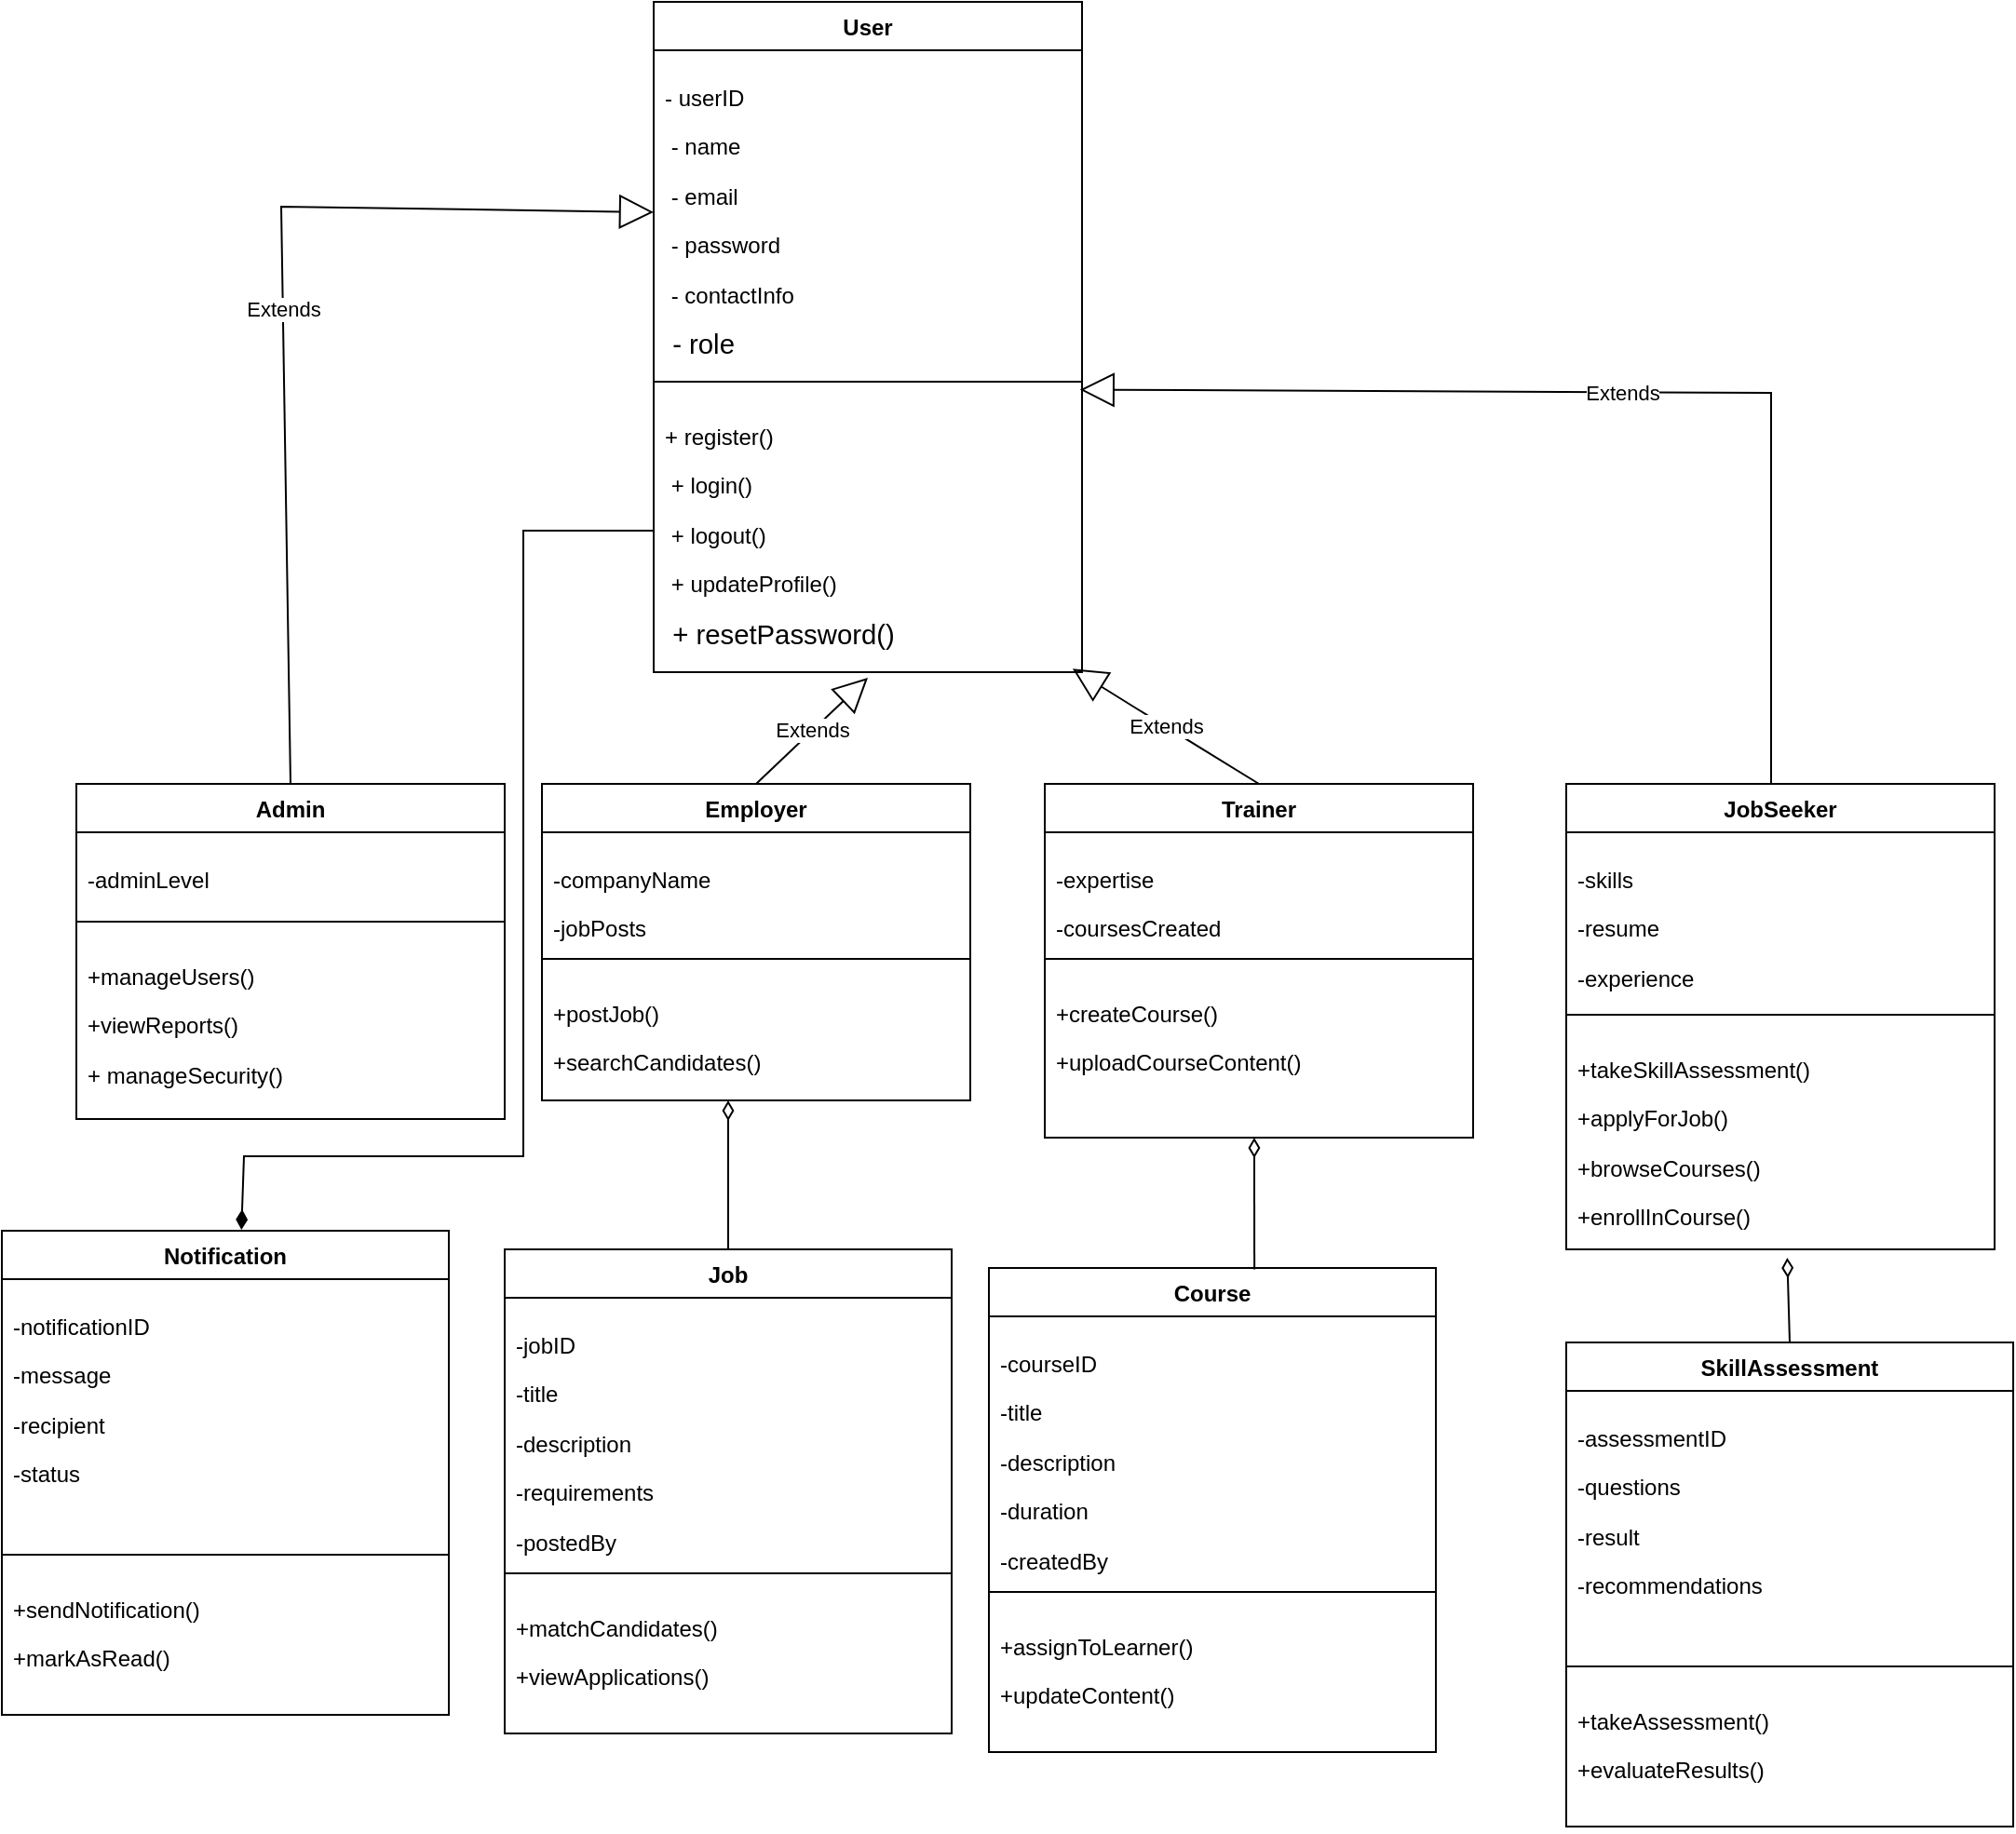<mxfile version="24.8.4">
  <diagram name="Page-1" id="CrLthFBTei8RshZk1S5P">
    <mxGraphModel dx="2806" dy="1062" grid="1" gridSize="10" guides="1" tooltips="1" connect="1" arrows="1" fold="1" page="1" pageScale="1" pageWidth="850" pageHeight="1100" math="0" shadow="0">
      <root>
        <mxCell id="0" />
        <mxCell id="1" parent="0" />
        <mxCell id="bT9mWifB1V6_RZ7hkiRy-32" value="User" style="swimlane;fontStyle=1;align=center;verticalAlign=top;childLayout=stackLayout;horizontal=1;startSize=26;horizontalStack=0;resizeParent=1;resizeParentMax=0;resizeLast=0;collapsible=1;marginBottom=0;whiteSpace=wrap;html=1;" vertex="1" parent="1">
          <mxGeometry x="160" y="150" width="230" height="360" as="geometry" />
        </mxCell>
        <mxCell id="bT9mWifB1V6_RZ7hkiRy-33" value="&lt;p class=&quot;MsoNormal&quot;&gt;- userID&amp;nbsp;&lt;/p&gt;&lt;p class=&quot;MsoNormal&quot;&gt;&amp;nbsp;- name &lt;/p&gt;&lt;p class=&quot;MsoNormal&quot;&gt;&amp;nbsp;- email&lt;/p&gt;&lt;p class=&quot;MsoNormal&quot;&gt;&amp;nbsp;- password&lt;/p&gt;&lt;p class=&quot;MsoNormal&quot;&gt;&amp;nbsp;- contactInfo&lt;/p&gt;&lt;span style=&quot;font-size:11.0pt;line-height:107%;font-family:&amp;quot;Calibri&amp;quot;,sans-serif;&lt;br/&gt;mso-ascii-theme-font:minor-latin;mso-fareast-font-family:Calibri;mso-fareast-theme-font:&lt;br/&gt;minor-latin;mso-hansi-theme-font:minor-latin;mso-bidi-font-family:&amp;quot;Times New Roman&amp;quot;;&lt;br/&gt;mso-bidi-theme-font:minor-bidi;mso-ansi-language:EN-US;mso-fareast-language:&lt;br/&gt;EN-US;mso-bidi-language:AR-SA&quot;&gt;&amp;nbsp;- role&lt;/span&gt;" style="text;strokeColor=none;fillColor=none;align=left;verticalAlign=top;spacingLeft=4;spacingRight=4;overflow=hidden;rotatable=0;points=[[0,0.5],[1,0.5]];portConstraint=eastwest;whiteSpace=wrap;html=1;" vertex="1" parent="bT9mWifB1V6_RZ7hkiRy-32">
          <mxGeometry y="26" width="230" height="174" as="geometry" />
        </mxCell>
        <mxCell id="bT9mWifB1V6_RZ7hkiRy-34" value="" style="line;strokeWidth=1;fillColor=none;align=left;verticalAlign=middle;spacingTop=-1;spacingLeft=3;spacingRight=3;rotatable=0;labelPosition=right;points=[];portConstraint=eastwest;strokeColor=inherit;" vertex="1" parent="bT9mWifB1V6_RZ7hkiRy-32">
          <mxGeometry y="200" width="230" height="8" as="geometry" />
        </mxCell>
        <mxCell id="bT9mWifB1V6_RZ7hkiRy-35" value="&lt;p class=&quot;MsoNormal&quot;&gt;+ &lt;span class=&quot;hljs-builtin&quot;&gt;register&lt;/span&gt;()&lt;/p&gt;&lt;p class=&quot;MsoNormal&quot;&gt;&amp;nbsp;+ &lt;span class=&quot;hljs-builtin&quot;&gt;login&lt;/span&gt;()&lt;/p&gt;&lt;p class=&quot;MsoNormal&quot;&gt;&amp;nbsp;+ &lt;span class=&quot;hljs-builtin&quot;&gt;logout&lt;/span&gt;()&lt;/p&gt;&lt;p class=&quot;MsoNormal&quot;&gt;&amp;nbsp;+ &lt;span class=&quot;hljs-builtin&quot;&gt;updateProfile&lt;/span&gt;()&lt;/p&gt;&lt;span style=&quot;font-size:11.0pt;line-height:107%;font-family:&amp;quot;Calibri&amp;quot;,sans-serif;&lt;br/&gt;mso-ascii-theme-font:minor-latin;mso-fareast-font-family:Calibri;mso-fareast-theme-font:&lt;br/&gt;minor-latin;mso-hansi-theme-font:minor-latin;mso-bidi-font-family:&amp;quot;Times New Roman&amp;quot;;&lt;br/&gt;mso-bidi-theme-font:minor-bidi;mso-ansi-language:EN-US;mso-fareast-language:&lt;br/&gt;EN-US;mso-bidi-language:AR-SA&quot;&gt;&amp;nbsp;+ &lt;span class=&quot;hljs-builtin&quot;&gt;resetPassword&lt;/span&gt;()&amp;nbsp;&lt;/span&gt;" style="text;strokeColor=none;fillColor=none;align=left;verticalAlign=top;spacingLeft=4;spacingRight=4;overflow=hidden;rotatable=0;points=[[0,0.5],[1,0.5]];portConstraint=eastwest;whiteSpace=wrap;html=1;" vertex="1" parent="bT9mWifB1V6_RZ7hkiRy-32">
          <mxGeometry y="208" width="230" height="152" as="geometry" />
        </mxCell>
        <mxCell id="bT9mWifB1V6_RZ7hkiRy-36" value="JobSeeker" style="swimlane;fontStyle=1;align=center;verticalAlign=top;childLayout=stackLayout;horizontal=1;startSize=26;horizontalStack=0;resizeParent=1;resizeParentMax=0;resizeLast=0;collapsible=1;marginBottom=0;whiteSpace=wrap;html=1;" vertex="1" parent="1">
          <mxGeometry x="650" y="570" width="230" height="250" as="geometry" />
        </mxCell>
        <mxCell id="bT9mWifB1V6_RZ7hkiRy-37" value="&lt;p class=&quot;MsoNormal&quot;&gt;-skills&lt;/p&gt;&lt;p class=&quot;MsoNormal&quot;&gt;-resume&lt;/p&gt;&lt;p class=&quot;MsoNormal&quot;&gt;-experience&lt;/p&gt;" style="text;strokeColor=none;fillColor=none;align=left;verticalAlign=top;spacingLeft=4;spacingRight=4;overflow=hidden;rotatable=0;points=[[0,0.5],[1,0.5]];portConstraint=eastwest;whiteSpace=wrap;html=1;" vertex="1" parent="bT9mWifB1V6_RZ7hkiRy-36">
          <mxGeometry y="26" width="230" height="94" as="geometry" />
        </mxCell>
        <mxCell id="bT9mWifB1V6_RZ7hkiRy-38" value="" style="line;strokeWidth=1;fillColor=none;align=left;verticalAlign=middle;spacingTop=-1;spacingLeft=3;spacingRight=3;rotatable=0;labelPosition=right;points=[];portConstraint=eastwest;strokeColor=inherit;" vertex="1" parent="bT9mWifB1V6_RZ7hkiRy-36">
          <mxGeometry y="120" width="230" height="8" as="geometry" />
        </mxCell>
        <mxCell id="bT9mWifB1V6_RZ7hkiRy-74" value="Extends" style="endArrow=block;endSize=16;endFill=0;html=1;rounded=0;entryX=0.995;entryY=0.002;entryDx=0;entryDy=0;entryPerimeter=0;" edge="1" parent="bT9mWifB1V6_RZ7hkiRy-36" target="bT9mWifB1V6_RZ7hkiRy-35">
          <mxGeometry width="160" relative="1" as="geometry">
            <mxPoint x="110" as="sourcePoint" />
            <mxPoint x="-50" y="120" as="targetPoint" />
            <Array as="points">
              <mxPoint x="110" y="-210" />
            </Array>
          </mxGeometry>
        </mxCell>
        <mxCell id="bT9mWifB1V6_RZ7hkiRy-39" value="&lt;p class=&quot;MsoNormal&quot;&gt;+takeSkillAssessment()&lt;/p&gt;&lt;p class=&quot;MsoNormal&quot;&gt;+&lt;span style=&quot;background-color: initial;&quot;&gt;applyForJob()&lt;/span&gt;&lt;/p&gt;&lt;p class=&quot;MsoNormal&quot;&gt;&lt;span style=&quot;background-color: initial;&quot;&gt;+browseCourses()&lt;/span&gt;&lt;/p&gt;&lt;p class=&quot;MsoNormal&quot;&gt;&lt;span style=&quot;background-color: initial;&quot;&gt;+enrollInCourse()&lt;/span&gt;&lt;/p&gt;" style="text;strokeColor=none;fillColor=none;align=left;verticalAlign=top;spacingLeft=4;spacingRight=4;overflow=hidden;rotatable=0;points=[[0,0.5],[1,0.5]];portConstraint=eastwest;whiteSpace=wrap;html=1;" vertex="1" parent="bT9mWifB1V6_RZ7hkiRy-36">
          <mxGeometry y="128" width="230" height="122" as="geometry" />
        </mxCell>
        <mxCell id="bT9mWifB1V6_RZ7hkiRy-40" value="Trainer" style="swimlane;fontStyle=1;align=center;verticalAlign=top;childLayout=stackLayout;horizontal=1;startSize=26;horizontalStack=0;resizeParent=1;resizeParentMax=0;resizeLast=0;collapsible=1;marginBottom=0;whiteSpace=wrap;html=1;" vertex="1" parent="1">
          <mxGeometry x="370" y="570" width="230" height="190" as="geometry" />
        </mxCell>
        <mxCell id="bT9mWifB1V6_RZ7hkiRy-41" value="&lt;p class=&quot;MsoNormal&quot;&gt;-expertise&lt;/p&gt;&lt;p class=&quot;MsoNormal&quot;&gt;-coursesCreated&lt;/p&gt;" style="text;strokeColor=none;fillColor=none;align=left;verticalAlign=top;spacingLeft=4;spacingRight=4;overflow=hidden;rotatable=0;points=[[0,0.5],[1,0.5]];portConstraint=eastwest;whiteSpace=wrap;html=1;" vertex="1" parent="bT9mWifB1V6_RZ7hkiRy-40">
          <mxGeometry y="26" width="230" height="64" as="geometry" />
        </mxCell>
        <mxCell id="bT9mWifB1V6_RZ7hkiRy-42" value="" style="line;strokeWidth=1;fillColor=none;align=left;verticalAlign=middle;spacingTop=-1;spacingLeft=3;spacingRight=3;rotatable=0;labelPosition=right;points=[];portConstraint=eastwest;strokeColor=inherit;" vertex="1" parent="bT9mWifB1V6_RZ7hkiRy-40">
          <mxGeometry y="90" width="230" height="8" as="geometry" />
        </mxCell>
        <mxCell id="bT9mWifB1V6_RZ7hkiRy-43" value="&lt;p class=&quot;MsoNormal&quot;&gt;+createCourse()&lt;/p&gt;&lt;p class=&quot;MsoNormal&quot;&gt;+uploadCourseContent()&lt;/p&gt;" style="text;strokeColor=none;fillColor=none;align=left;verticalAlign=top;spacingLeft=4;spacingRight=4;overflow=hidden;rotatable=0;points=[[0,0.5],[1,0.5]];portConstraint=eastwest;whiteSpace=wrap;html=1;" vertex="1" parent="bT9mWifB1V6_RZ7hkiRy-40">
          <mxGeometry y="98" width="230" height="92" as="geometry" />
        </mxCell>
        <mxCell id="bT9mWifB1V6_RZ7hkiRy-44" value="Employer" style="swimlane;fontStyle=1;align=center;verticalAlign=top;childLayout=stackLayout;horizontal=1;startSize=26;horizontalStack=0;resizeParent=1;resizeParentMax=0;resizeLast=0;collapsible=1;marginBottom=0;whiteSpace=wrap;html=1;" vertex="1" parent="1">
          <mxGeometry x="100" y="570" width="230" height="170" as="geometry" />
        </mxCell>
        <mxCell id="bT9mWifB1V6_RZ7hkiRy-45" value="&lt;p class=&quot;MsoNormal&quot;&gt;-companyName&lt;/p&gt;&lt;p class=&quot;MsoNormal&quot;&gt;-jobPosts&lt;/p&gt;" style="text;strokeColor=none;fillColor=none;align=left;verticalAlign=top;spacingLeft=4;spacingRight=4;overflow=hidden;rotatable=0;points=[[0,0.5],[1,0.5]];portConstraint=eastwest;whiteSpace=wrap;html=1;" vertex="1" parent="bT9mWifB1V6_RZ7hkiRy-44">
          <mxGeometry y="26" width="230" height="64" as="geometry" />
        </mxCell>
        <mxCell id="bT9mWifB1V6_RZ7hkiRy-46" value="" style="line;strokeWidth=1;fillColor=none;align=left;verticalAlign=middle;spacingTop=-1;spacingLeft=3;spacingRight=3;rotatable=0;labelPosition=right;points=[];portConstraint=eastwest;strokeColor=inherit;" vertex="1" parent="bT9mWifB1V6_RZ7hkiRy-44">
          <mxGeometry y="90" width="230" height="8" as="geometry" />
        </mxCell>
        <mxCell id="bT9mWifB1V6_RZ7hkiRy-47" value="&lt;p class=&quot;MsoNormal&quot;&gt;+postJob()&lt;/p&gt;&lt;p class=&quot;MsoNormal&quot;&gt;+searchCandidates()&lt;/p&gt;" style="text;strokeColor=none;fillColor=none;align=left;verticalAlign=top;spacingLeft=4;spacingRight=4;overflow=hidden;rotatable=0;points=[[0,0.5],[1,0.5]];portConstraint=eastwest;whiteSpace=wrap;html=1;" vertex="1" parent="bT9mWifB1V6_RZ7hkiRy-44">
          <mxGeometry y="98" width="230" height="72" as="geometry" />
        </mxCell>
        <mxCell id="bT9mWifB1V6_RZ7hkiRy-48" value="Admin" style="swimlane;fontStyle=1;align=center;verticalAlign=top;childLayout=stackLayout;horizontal=1;startSize=26;horizontalStack=0;resizeParent=1;resizeParentMax=0;resizeLast=0;collapsible=1;marginBottom=0;whiteSpace=wrap;html=1;" vertex="1" parent="1">
          <mxGeometry x="-150" y="570" width="230" height="180" as="geometry" />
        </mxCell>
        <mxCell id="bT9mWifB1V6_RZ7hkiRy-49" value="&lt;p class=&quot;MsoNormal&quot;&gt;-adminLevel&lt;/p&gt;" style="text;strokeColor=none;fillColor=none;align=left;verticalAlign=top;spacingLeft=4;spacingRight=4;overflow=hidden;rotatable=0;points=[[0,0.5],[1,0.5]];portConstraint=eastwest;whiteSpace=wrap;html=1;" vertex="1" parent="bT9mWifB1V6_RZ7hkiRy-48">
          <mxGeometry y="26" width="230" height="44" as="geometry" />
        </mxCell>
        <mxCell id="bT9mWifB1V6_RZ7hkiRy-50" value="" style="line;strokeWidth=1;fillColor=none;align=left;verticalAlign=middle;spacingTop=-1;spacingLeft=3;spacingRight=3;rotatable=0;labelPosition=right;points=[];portConstraint=eastwest;strokeColor=inherit;" vertex="1" parent="bT9mWifB1V6_RZ7hkiRy-48">
          <mxGeometry y="70" width="230" height="8" as="geometry" />
        </mxCell>
        <mxCell id="bT9mWifB1V6_RZ7hkiRy-51" value="&lt;p class=&quot;MsoNormal&quot;&gt;+manageUsers()&lt;/p&gt;&lt;p class=&quot;MsoNormal&quot;&gt;+viewReports()&lt;/p&gt;&lt;p class=&quot;MsoNormal&quot;&gt;+ manageSecurity()&lt;/p&gt;" style="text;strokeColor=none;fillColor=none;align=left;verticalAlign=top;spacingLeft=4;spacingRight=4;overflow=hidden;rotatable=0;points=[[0,0.5],[1,0.5]];portConstraint=eastwest;whiteSpace=wrap;html=1;" vertex="1" parent="bT9mWifB1V6_RZ7hkiRy-48">
          <mxGeometry y="78" width="230" height="102" as="geometry" />
        </mxCell>
        <mxCell id="bT9mWifB1V6_RZ7hkiRy-52" value="Course" style="swimlane;fontStyle=1;align=center;verticalAlign=top;childLayout=stackLayout;horizontal=1;startSize=26;horizontalStack=0;resizeParent=1;resizeParentMax=0;resizeLast=0;collapsible=1;marginBottom=0;whiteSpace=wrap;html=1;" vertex="1" parent="1">
          <mxGeometry x="340" y="830" width="240" height="260" as="geometry" />
        </mxCell>
        <mxCell id="bT9mWifB1V6_RZ7hkiRy-53" value="&lt;p class=&quot;MsoNormal&quot;&gt;-courseID&lt;/p&gt;&lt;p class=&quot;MsoNormal&quot;&gt;-title&lt;/p&gt;&lt;p class=&quot;MsoNormal&quot;&gt;-description&lt;/p&gt;&lt;p class=&quot;MsoNormal&quot;&gt;&lt;span style=&quot;background-color: initial;&quot;&gt;-duration&lt;/span&gt;&lt;/p&gt;&lt;p class=&quot;MsoNormal&quot;&gt;&lt;span style=&quot;background-color: initial;&quot;&gt;-createdBy&lt;/span&gt;&lt;/p&gt;" style="text;strokeColor=none;fillColor=none;align=left;verticalAlign=top;spacingLeft=4;spacingRight=4;overflow=hidden;rotatable=0;points=[[0,0.5],[1,0.5]];portConstraint=eastwest;whiteSpace=wrap;html=1;" vertex="1" parent="bT9mWifB1V6_RZ7hkiRy-52">
          <mxGeometry y="26" width="240" height="144" as="geometry" />
        </mxCell>
        <mxCell id="bT9mWifB1V6_RZ7hkiRy-54" value="" style="line;strokeWidth=1;fillColor=none;align=left;verticalAlign=middle;spacingTop=-1;spacingLeft=3;spacingRight=3;rotatable=0;labelPosition=right;points=[];portConstraint=eastwest;strokeColor=inherit;" vertex="1" parent="bT9mWifB1V6_RZ7hkiRy-52">
          <mxGeometry y="170" width="240" height="8" as="geometry" />
        </mxCell>
        <mxCell id="bT9mWifB1V6_RZ7hkiRy-55" value="&lt;p class=&quot;MsoNormal&quot;&gt;+assignToLearner()&lt;/p&gt;&lt;p class=&quot;MsoNormal&quot;&gt;+updateContent()&lt;/p&gt;" style="text;strokeColor=none;fillColor=none;align=left;verticalAlign=top;spacingLeft=4;spacingRight=4;overflow=hidden;rotatable=0;points=[[0,0.5],[1,0.5]];portConstraint=eastwest;whiteSpace=wrap;html=1;" vertex="1" parent="bT9mWifB1V6_RZ7hkiRy-52">
          <mxGeometry y="178" width="240" height="82" as="geometry" />
        </mxCell>
        <mxCell id="bT9mWifB1V6_RZ7hkiRy-56" value="Job" style="swimlane;fontStyle=1;align=center;verticalAlign=top;childLayout=stackLayout;horizontal=1;startSize=26;horizontalStack=0;resizeParent=1;resizeParentMax=0;resizeLast=0;collapsible=1;marginBottom=0;whiteSpace=wrap;html=1;" vertex="1" parent="1">
          <mxGeometry x="80" y="820" width="240" height="260" as="geometry" />
        </mxCell>
        <mxCell id="bT9mWifB1V6_RZ7hkiRy-57" value="&lt;p class=&quot;MsoNormal&quot;&gt;-jobID&lt;/p&gt;&lt;p class=&quot;MsoNormal&quot;&gt;-title&lt;/p&gt;&lt;p class=&quot;MsoNormal&quot;&gt;-description&lt;/p&gt;&lt;p class=&quot;MsoNormal&quot;&gt;-requirements&lt;/p&gt;&lt;p class=&quot;MsoNormal&quot;&gt;-postedBy&lt;/p&gt;" style="text;strokeColor=none;fillColor=none;align=left;verticalAlign=top;spacingLeft=4;spacingRight=4;overflow=hidden;rotatable=0;points=[[0,0.5],[1,0.5]];portConstraint=eastwest;whiteSpace=wrap;html=1;" vertex="1" parent="bT9mWifB1V6_RZ7hkiRy-56">
          <mxGeometry y="26" width="240" height="144" as="geometry" />
        </mxCell>
        <mxCell id="bT9mWifB1V6_RZ7hkiRy-58" value="" style="line;strokeWidth=1;fillColor=none;align=left;verticalAlign=middle;spacingTop=-1;spacingLeft=3;spacingRight=3;rotatable=0;labelPosition=right;points=[];portConstraint=eastwest;strokeColor=inherit;" vertex="1" parent="bT9mWifB1V6_RZ7hkiRy-56">
          <mxGeometry y="170" width="240" height="8" as="geometry" />
        </mxCell>
        <mxCell id="bT9mWifB1V6_RZ7hkiRy-59" value="&lt;p class=&quot;MsoNormal&quot;&gt;+matchCandidates()&lt;/p&gt;&lt;p class=&quot;MsoNormal&quot;&gt;+viewApplications()&lt;/p&gt;" style="text;strokeColor=none;fillColor=none;align=left;verticalAlign=top;spacingLeft=4;spacingRight=4;overflow=hidden;rotatable=0;points=[[0,0.5],[1,0.5]];portConstraint=eastwest;whiteSpace=wrap;html=1;" vertex="1" parent="bT9mWifB1V6_RZ7hkiRy-56">
          <mxGeometry y="178" width="240" height="82" as="geometry" />
        </mxCell>
        <mxCell id="bT9mWifB1V6_RZ7hkiRy-60" value="SkillAssessment" style="swimlane;fontStyle=1;align=center;verticalAlign=top;childLayout=stackLayout;horizontal=1;startSize=26;horizontalStack=0;resizeParent=1;resizeParentMax=0;resizeLast=0;collapsible=1;marginBottom=0;whiteSpace=wrap;html=1;" vertex="1" parent="1">
          <mxGeometry x="650" y="870" width="240" height="260" as="geometry" />
        </mxCell>
        <mxCell id="bT9mWifB1V6_RZ7hkiRy-61" value="&lt;p class=&quot;MsoNormal&quot;&gt;-assessmentID&lt;/p&gt;&lt;p class=&quot;MsoNormal&quot;&gt;-questions&lt;/p&gt;&lt;p class=&quot;MsoNormal&quot;&gt;-result&lt;/p&gt;&lt;p class=&quot;MsoNormal&quot;&gt;-recommendations&lt;/p&gt;" style="text;strokeColor=none;fillColor=none;align=left;verticalAlign=top;spacingLeft=4;spacingRight=4;overflow=hidden;rotatable=0;points=[[0,0.5],[1,0.5]];portConstraint=eastwest;whiteSpace=wrap;html=1;" vertex="1" parent="bT9mWifB1V6_RZ7hkiRy-60">
          <mxGeometry y="26" width="240" height="144" as="geometry" />
        </mxCell>
        <mxCell id="bT9mWifB1V6_RZ7hkiRy-62" value="" style="line;strokeWidth=1;fillColor=none;align=left;verticalAlign=middle;spacingTop=-1;spacingLeft=3;spacingRight=3;rotatable=0;labelPosition=right;points=[];portConstraint=eastwest;strokeColor=inherit;" vertex="1" parent="bT9mWifB1V6_RZ7hkiRy-60">
          <mxGeometry y="170" width="240" height="8" as="geometry" />
        </mxCell>
        <mxCell id="bT9mWifB1V6_RZ7hkiRy-63" value="&lt;p class=&quot;MsoNormal&quot;&gt;+takeAssessment()&lt;/p&gt;&lt;p class=&quot;MsoNormal&quot;&gt;+evaluateResults()&lt;/p&gt;&lt;div&gt;&lt;br&gt;&lt;/div&gt;" style="text;strokeColor=none;fillColor=none;align=left;verticalAlign=top;spacingLeft=4;spacingRight=4;overflow=hidden;rotatable=0;points=[[0,0.5],[1,0.5]];portConstraint=eastwest;whiteSpace=wrap;html=1;" vertex="1" parent="bT9mWifB1V6_RZ7hkiRy-60">
          <mxGeometry y="178" width="240" height="82" as="geometry" />
        </mxCell>
        <mxCell id="bT9mWifB1V6_RZ7hkiRy-64" value="Notification" style="swimlane;fontStyle=1;align=center;verticalAlign=top;childLayout=stackLayout;horizontal=1;startSize=26;horizontalStack=0;resizeParent=1;resizeParentMax=0;resizeLast=0;collapsible=1;marginBottom=0;whiteSpace=wrap;html=1;" vertex="1" parent="1">
          <mxGeometry x="-190" y="810" width="240" height="260" as="geometry" />
        </mxCell>
        <mxCell id="bT9mWifB1V6_RZ7hkiRy-65" value="&lt;p class=&quot;MsoNormal&quot;&gt;-notificationID&lt;/p&gt;&lt;p class=&quot;MsoNormal&quot;&gt;-message&lt;/p&gt;&lt;p class=&quot;MsoNormal&quot;&gt;-recipient&lt;/p&gt;&lt;p class=&quot;MsoNormal&quot;&gt;-status&lt;/p&gt;" style="text;strokeColor=none;fillColor=none;align=left;verticalAlign=top;spacingLeft=4;spacingRight=4;overflow=hidden;rotatable=0;points=[[0,0.5],[1,0.5]];portConstraint=eastwest;whiteSpace=wrap;html=1;" vertex="1" parent="bT9mWifB1V6_RZ7hkiRy-64">
          <mxGeometry y="26" width="240" height="144" as="geometry" />
        </mxCell>
        <mxCell id="bT9mWifB1V6_RZ7hkiRy-66" value="" style="line;strokeWidth=1;fillColor=none;align=left;verticalAlign=middle;spacingTop=-1;spacingLeft=3;spacingRight=3;rotatable=0;labelPosition=right;points=[];portConstraint=eastwest;strokeColor=inherit;" vertex="1" parent="bT9mWifB1V6_RZ7hkiRy-64">
          <mxGeometry y="170" width="240" height="8" as="geometry" />
        </mxCell>
        <mxCell id="bT9mWifB1V6_RZ7hkiRy-67" value="&lt;p class=&quot;MsoNormal&quot;&gt;+sendNotification()&lt;/p&gt;&lt;p class=&quot;MsoNormal&quot;&gt;+markAsRead()&lt;/p&gt;" style="text;strokeColor=none;fillColor=none;align=left;verticalAlign=top;spacingLeft=4;spacingRight=4;overflow=hidden;rotatable=0;points=[[0,0.5],[1,0.5]];portConstraint=eastwest;whiteSpace=wrap;html=1;" vertex="1" parent="bT9mWifB1V6_RZ7hkiRy-64">
          <mxGeometry y="178" width="240" height="82" as="geometry" />
        </mxCell>
        <mxCell id="bT9mWifB1V6_RZ7hkiRy-73" value="Extends" style="endArrow=block;endSize=16;endFill=0;html=1;rounded=0;exitX=0.5;exitY=0;exitDx=0;exitDy=0;entryX=0.978;entryY=0.988;entryDx=0;entryDy=0;entryPerimeter=0;" edge="1" parent="1" source="bT9mWifB1V6_RZ7hkiRy-40" target="bT9mWifB1V6_RZ7hkiRy-35">
          <mxGeometry width="160" relative="1" as="geometry">
            <mxPoint x="680" y="410" as="sourcePoint" />
            <mxPoint x="840" y="410" as="targetPoint" />
            <Array as="points">
              <mxPoint x="420" y="530" />
            </Array>
          </mxGeometry>
        </mxCell>
        <mxCell id="bT9mWifB1V6_RZ7hkiRy-75" value="Extends" style="endArrow=block;endSize=16;endFill=0;html=1;rounded=0;entryX=0;entryY=0.5;entryDx=0;entryDy=0;exitX=0.5;exitY=0;exitDx=0;exitDy=0;" edge="1" parent="1" source="bT9mWifB1V6_RZ7hkiRy-48" target="bT9mWifB1V6_RZ7hkiRy-33">
          <mxGeometry width="160" relative="1" as="geometry">
            <mxPoint x="-200" y="263.5" as="sourcePoint" />
            <mxPoint x="-350" y="266.5" as="targetPoint" />
            <Array as="points">
              <mxPoint x="-40" y="260" />
            </Array>
          </mxGeometry>
        </mxCell>
        <mxCell id="bT9mWifB1V6_RZ7hkiRy-76" value="Extends" style="endArrow=block;endSize=16;endFill=0;html=1;rounded=0;entryX=1;entryY=0.5;entryDx=0;entryDy=0;exitX=0.5;exitY=0;exitDx=0;exitDy=0;" edge="1" parent="1" source="bT9mWifB1V6_RZ7hkiRy-44">
          <mxGeometry width="160" relative="1" as="geometry">
            <mxPoint x="425" y="510" as="sourcePoint" />
            <mxPoint x="275" y="513" as="targetPoint" />
            <Array as="points" />
          </mxGeometry>
        </mxCell>
        <mxCell id="bT9mWifB1V6_RZ7hkiRy-85" value="" style="endArrow=none;startArrow=diamondThin;endFill=0;startFill=0;html=1;verticalAlign=bottom;labelBackgroundColor=none;strokeWidth=1;startSize=8;endSize=8;rounded=0;entryX=0.5;entryY=0;entryDx=0;entryDy=0;" edge="1" parent="1" target="bT9mWifB1V6_RZ7hkiRy-56">
          <mxGeometry width="160" relative="1" as="geometry">
            <mxPoint x="200" y="740" as="sourcePoint" />
            <mxPoint x="420" y="840" as="targetPoint" />
          </mxGeometry>
        </mxCell>
        <mxCell id="bT9mWifB1V6_RZ7hkiRy-86" value="" style="endArrow=none;startArrow=diamondThin;endFill=0;startFill=0;html=1;verticalAlign=bottom;labelBackgroundColor=none;strokeWidth=1;startSize=8;endSize=8;rounded=0;exitX=0.516;exitY=1.037;exitDx=0;exitDy=0;exitPerimeter=0;entryX=0.5;entryY=0;entryDx=0;entryDy=0;" edge="1" parent="1" source="bT9mWifB1V6_RZ7hkiRy-39" target="bT9mWifB1V6_RZ7hkiRy-60">
          <mxGeometry width="160" relative="1" as="geometry">
            <mxPoint x="260" y="1090" as="sourcePoint" />
            <mxPoint x="420" y="1090" as="targetPoint" />
          </mxGeometry>
        </mxCell>
        <mxCell id="bT9mWifB1V6_RZ7hkiRy-89" value="" style="endArrow=none;startArrow=diamondThin;endFill=0;startFill=0;html=1;verticalAlign=bottom;labelBackgroundColor=none;strokeWidth=1;startSize=8;endSize=8;rounded=0;entryX=0.594;entryY=0.003;entryDx=0;entryDy=0;entryPerimeter=0;exitX=0.489;exitY=1;exitDx=0;exitDy=0;exitPerimeter=0;" edge="1" parent="1" source="bT9mWifB1V6_RZ7hkiRy-43" target="bT9mWifB1V6_RZ7hkiRy-52">
          <mxGeometry width="160" relative="1" as="geometry">
            <mxPoint x="480" y="770" as="sourcePoint" />
            <mxPoint x="485" y="820" as="targetPoint" />
          </mxGeometry>
        </mxCell>
        <mxCell id="bT9mWifB1V6_RZ7hkiRy-90" value="" style="endArrow=none;startArrow=diamondThin;endFill=0;startFill=1;html=1;verticalAlign=bottom;labelBackgroundColor=none;strokeWidth=1;startSize=8;endSize=8;rounded=0;exitX=0.536;exitY=-0.002;exitDx=0;exitDy=0;entryX=0;entryY=0.5;entryDx=0;entryDy=0;exitPerimeter=0;" edge="1" parent="1" source="bT9mWifB1V6_RZ7hkiRy-64" target="bT9mWifB1V6_RZ7hkiRy-35">
          <mxGeometry width="160" relative="1" as="geometry">
            <mxPoint x="260" y="710" as="sourcePoint" />
            <mxPoint x="420" y="710" as="targetPoint" />
            <Array as="points">
              <mxPoint x="-60" y="770" />
              <mxPoint x="90" y="770" />
              <mxPoint x="90" y="434" />
            </Array>
          </mxGeometry>
        </mxCell>
      </root>
    </mxGraphModel>
  </diagram>
</mxfile>
